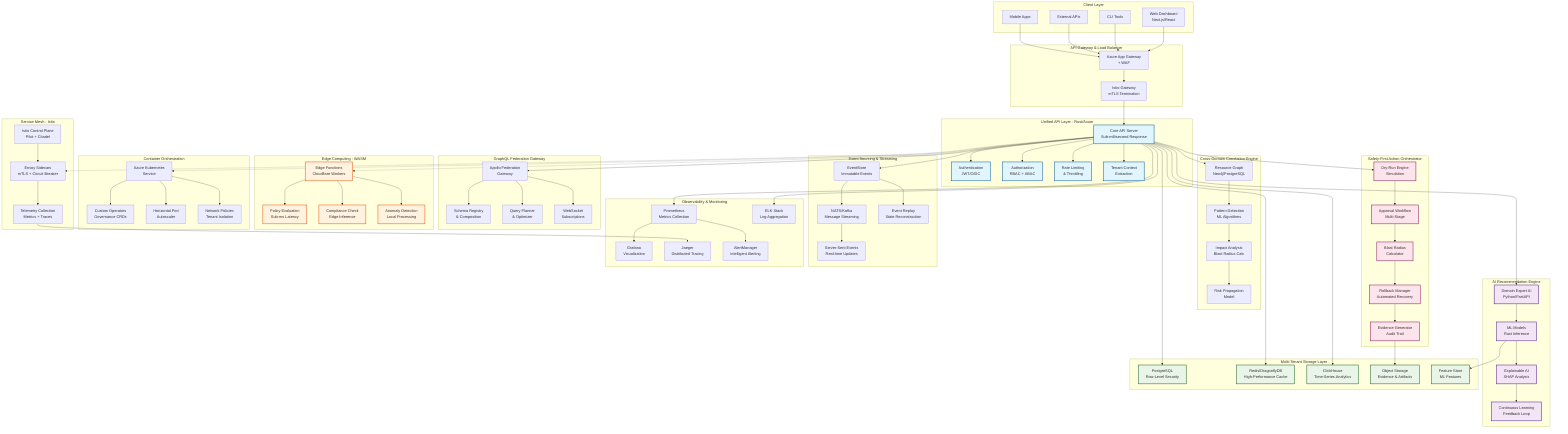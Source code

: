 graph TB
    subgraph "Client Layer"
        WEB[Web Dashboard<br/>Next.js/React]
        CLI[CLI Tools]
        API_CLIENT[External APIs]
        MOBILE[Mobile Apps]
    end

    subgraph "API Gateway & Load Balancer"
        ALB[Azure App Gateway<br/>+ WAF]
        ISTIO_GW[Istio Gateway<br/>mTLS Termination]
    end

    subgraph "Unified API Layer - Rust/Axum"
        CORE_API[Core API Server<br/>Sub-millisecond Response]
        AUTH[Authentication<br/>JWT/OIDC]
        AUTHZ[Authorization<br/>RBAC + ABAC]
        RATE_LIMIT[Rate Limiting<br/>& Throttling]
        TENANT_CTX[Tenant Context<br/>Extraction]
    end

    subgraph "Service Mesh - Istio"
        MESH_CTRL[Istio Control Plane<br/>Pilot + Citadel]
        ENVOY[Envoy Sidecars<br/>mTLS + Circuit Breaker]
        TELEMETRY[Telemetry Collection<br/>Metrics + Traces]
    end

    subgraph "GraphQL Federation Gateway"
        APOLLO_GW[Apollo Federation<br/>Gateway]
        SCHEMA_REGISTRY[Schema Registry<br/>& Composition]
        QUERY_PLANNER[Query Planner<br/>& Optimizer]
        SUBSCRIPTION[WebSocket<br/>Subscriptions]
    end

    subgraph "AI Recommendation Engine"
        DOMAIN_AI[Domain Expert AI<br/>Python/FastAPI]
        ML_MODELS[ML Models<br/>Rust Inference]
        EXPLAINABLE[Explainable AI<br/>SHAP Analysis]
        CONTINUOUS[Continuous Learning<br/>Feedback Loop]
    end

    subgraph "Cross-Domain Correlation Engine"
        GRAPH_ENGINE[Resource Graph<br/>Neo4j/PostgreSQL]
        PATTERN_DETECT[Pattern Detection<br/>ML Algorithms]
        IMPACT_ANALYSIS[Impact Analysis<br/>Blast Radius Calc]
        RISK_PROPAGATION[Risk Propagation<br/>Model]
    end

    subgraph "Safety-First Action Orchestrator"
        DRY_RUN[Dry-Run Engine<br/>Simulation]
        APPROVAL[Approval Workflow<br/>Multi-Stage]
        BLAST_RADIUS[Blast Radius<br/>Calculator]
        ROLLBACK[Rollback Manager<br/>Automated Recovery]
        EVIDENCE_GEN[Evidence Generator<br/>Audit Trail]
    end

    subgraph "Event Sourcing & Streaming"
        EVENT_STORE[EventStore<br/>Immutable Events]
        EVENT_BUS[NATS/Kafka<br/>Message Streaming]
        SSE[Server-Sent Events<br/>Real-time Updates]
        EVENT_REPLAY[Event Replay<br/>State Reconstruction]
    end

    subgraph "Multi-Tenant Storage Layer"
        POSTGRES[PostgreSQL<br/>Row-Level Security]
        REDIS[Redis/DragonflyDB<br/>High-Performance Cache]
        CLICKHOUSE[ClickHouse<br/>Time-Series Analytics]
        OBJECT_STORE[Object Storage<br/>Evidence & Artifacts]
        FEATURE_STORE[Feature Store<br/>ML Features]
    end

    subgraph "Edge Computing - WASM"
        EDGE_FUNCTIONS[Edge Functions<br/>Cloudflare Workers]
        POLICY_EVAL[Policy Evaluation<br/>Sub-ms Latency]
        COMPLIANCE_CHECK[Compliance Check<br/>Edge Inference]
        ANOMALY_DETECT[Anomaly Detection<br/>Local Processing]
    end

    subgraph "Container Orchestration"
        AKS[Azure Kubernetes<br/>Service]
        OPERATORS[Custom Operators<br/>Governance CRDs]
        HPA[Horizontal Pod<br/>Autoscaler]
        NETWORK_POLICY[Network Policies<br/>Tenant Isolation]
    end

    subgraph "Observability & Monitoring"
        PROMETHEUS[Prometheus<br/>Metrics Collection]
        GRAFANA[Grafana<br/>Visualization]
        JAEGER[Jaeger<br/>Distributed Tracing]
        ELK[ELK Stack<br/>Log Aggregation]
        ALERTS[AlertManager<br/>Intelligent Alerting]
    end

    %% Client to Gateway
    WEB --> ALB
    CLI --> ALB
    API_CLIENT --> ALB
    MOBILE --> ALB

    %% Gateway to API
    ALB --> ISTIO_GW
    ISTIO_GW --> CORE_API

    %% API Layer Components
    CORE_API --> AUTH
    CORE_API --> AUTHZ
    CORE_API --> RATE_LIMIT
    CORE_API --> TENANT_CTX

    %% Service Mesh Integration
    CORE_API -.-> ENVOY
    MESH_CTRL --> ENVOY
    ENVOY --> TELEMETRY

    %% GraphQL Federation
    CORE_API --> APOLLO_GW
    APOLLO_GW --> SCHEMA_REGISTRY
    APOLLO_GW --> QUERY_PLANNER
    APOLLO_GW --> SUBSCRIPTION

    %% AI Engine Integration
    CORE_API --> DOMAIN_AI
    DOMAIN_AI --> ML_MODELS
    ML_MODELS --> EXPLAINABLE
    EXPLAINABLE --> CONTINUOUS

    %% Correlation Engine
    CORE_API --> GRAPH_ENGINE
    GRAPH_ENGINE --> PATTERN_DETECT
    PATTERN_DETECT --> IMPACT_ANALYSIS
    IMPACT_ANALYSIS --> RISK_PROPAGATION

    %% Action Orchestrator
    CORE_API --> DRY_RUN
    DRY_RUN --> APPROVAL
    APPROVAL --> BLAST_RADIUS
    BLAST_RADIUS --> ROLLBACK
    ROLLBACK --> EVIDENCE_GEN

    %% Event Sourcing
    CORE_API --> EVENT_STORE
    EVENT_STORE --> EVENT_BUS
    EVENT_BUS --> SSE
    EVENT_STORE --> EVENT_REPLAY

    %% Storage Layer
    CORE_API --> POSTGRES
    CORE_API --> REDIS
    CORE_API --> CLICKHOUSE
    EVIDENCE_GEN --> OBJECT_STORE
    ML_MODELS --> FEATURE_STORE

    %% Edge Computing
    CORE_API -.-> EDGE_FUNCTIONS
    EDGE_FUNCTIONS --> POLICY_EVAL
    EDGE_FUNCTIONS --> COMPLIANCE_CHECK
    EDGE_FUNCTIONS --> ANOMALY_DETECT

    %% Container Orchestration
    CORE_API -.-> AKS
    AKS --> OPERATORS
    AKS --> HPA
    AKS --> NETWORK_POLICY

    %% Observability
    CORE_API --> PROMETHEUS
    PROMETHEUS --> GRAFANA
    TELEMETRY --> JAEGER
    CORE_API --> ELK
    PROMETHEUS --> ALERTS

    %% Styling
    classDef apiLayer fill:#e1f5fe,stroke:#01579b,stroke-width:2px
    classDef aiEngine fill:#f3e5f5,stroke:#4a148c,stroke-width:2px
    classDef storage fill:#e8f5e8,stroke:#1b5e20,stroke-width:2px
    classDef edge fill:#fff3e0,stroke:#e65100,stroke-width:2px
    classDef orchestration fill:#fce4ec,stroke:#880e4f,stroke-width:2px

    class CORE_API,AUTH,AUTHZ,RATE_LIMIT,TENANT_CTX apiLayer
    class DOMAIN_AI,ML_MODELS,EXPLAINABLE,CONTINUOUS aiEngine
    class POSTGRES,REDIS,CLICKHOUSE,OBJECT_STORE,FEATURE_STORE storage
    class EDGE_FUNCTIONS,POLICY_EVAL,COMPLIANCE_CHECK,ANOMALY_DETECT edge
    class DRY_RUN,APPROVAL,BLAST_RADIUS,ROLLBACK,EVIDENCE_GEN orchestration